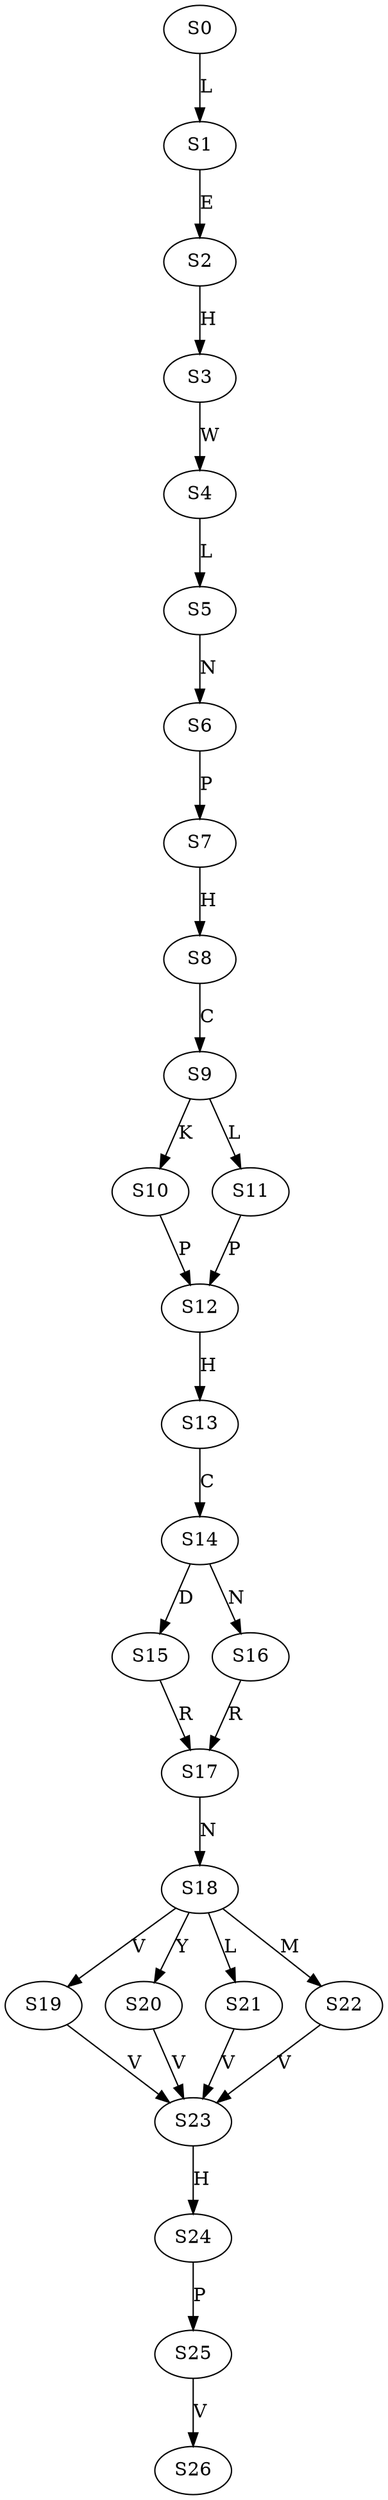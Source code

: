 strict digraph  {
	S0 -> S1 [ label = L ];
	S1 -> S2 [ label = E ];
	S2 -> S3 [ label = H ];
	S3 -> S4 [ label = W ];
	S4 -> S5 [ label = L ];
	S5 -> S6 [ label = N ];
	S6 -> S7 [ label = P ];
	S7 -> S8 [ label = H ];
	S8 -> S9 [ label = C ];
	S9 -> S10 [ label = K ];
	S9 -> S11 [ label = L ];
	S10 -> S12 [ label = P ];
	S11 -> S12 [ label = P ];
	S12 -> S13 [ label = H ];
	S13 -> S14 [ label = C ];
	S14 -> S15 [ label = D ];
	S14 -> S16 [ label = N ];
	S15 -> S17 [ label = R ];
	S16 -> S17 [ label = R ];
	S17 -> S18 [ label = N ];
	S18 -> S19 [ label = V ];
	S18 -> S20 [ label = Y ];
	S18 -> S21 [ label = L ];
	S18 -> S22 [ label = M ];
	S19 -> S23 [ label = V ];
	S20 -> S23 [ label = V ];
	S21 -> S23 [ label = V ];
	S22 -> S23 [ label = V ];
	S23 -> S24 [ label = H ];
	S24 -> S25 [ label = P ];
	S25 -> S26 [ label = V ];
}
